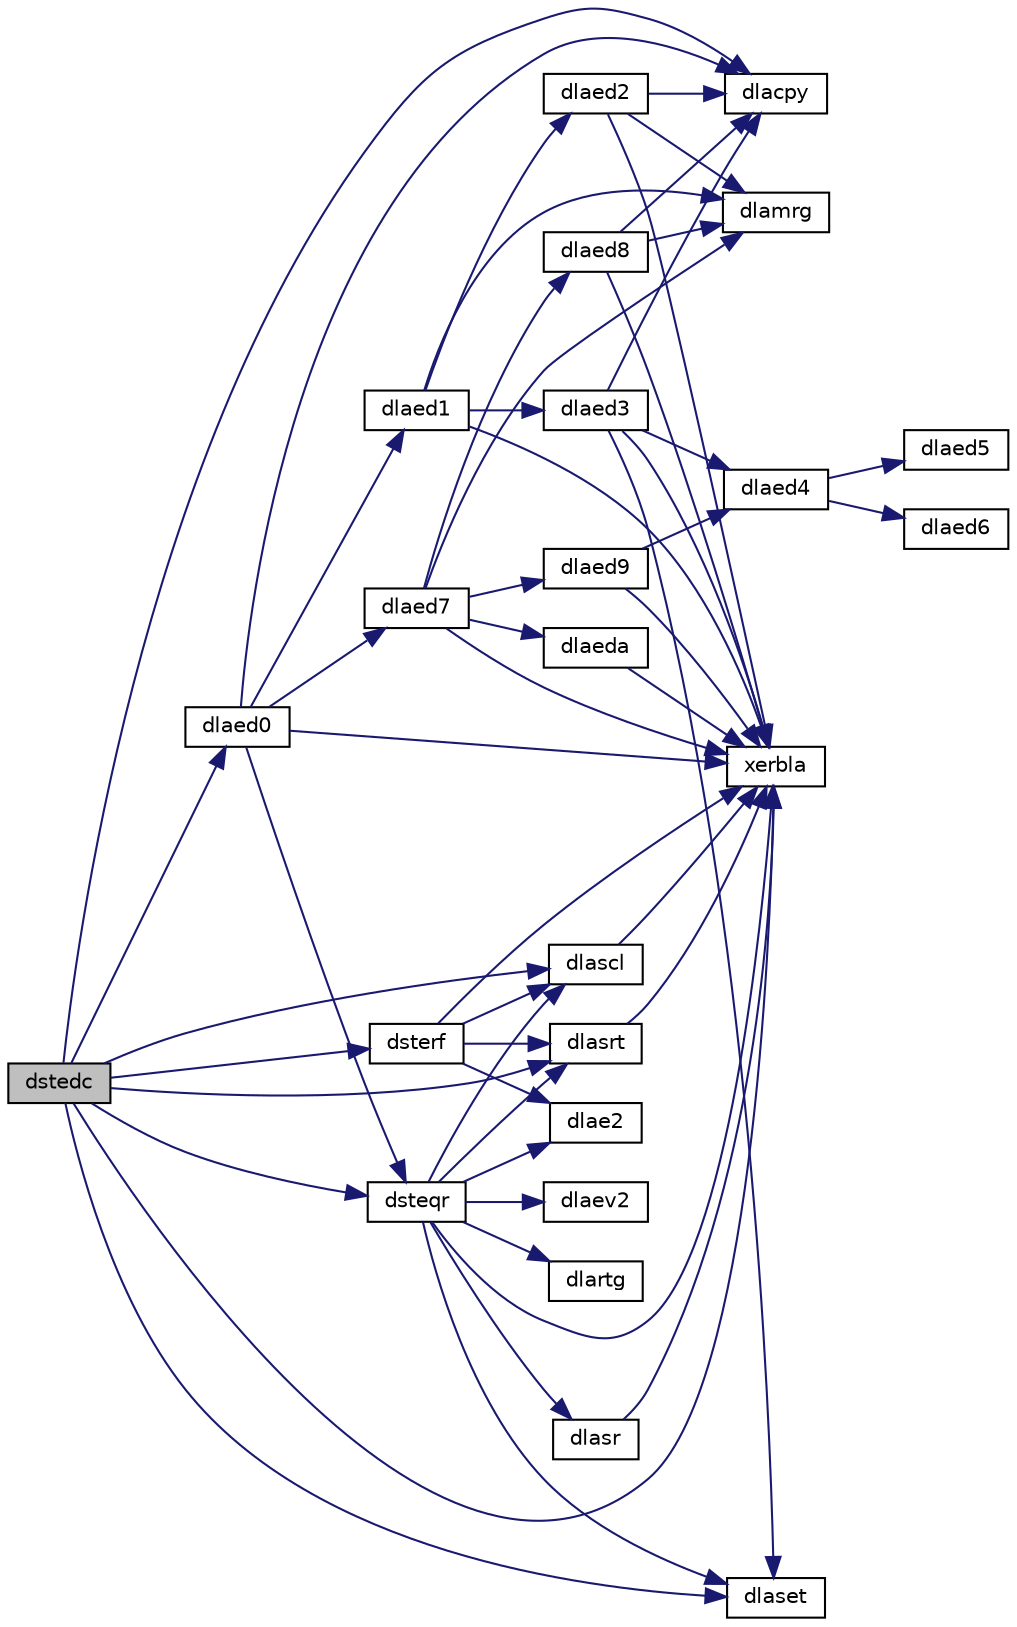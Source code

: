 digraph "dstedc"
{
 // LATEX_PDF_SIZE
  edge [fontname="Helvetica",fontsize="10",labelfontname="Helvetica",labelfontsize="10"];
  node [fontname="Helvetica",fontsize="10",shape=record];
  rankdir="LR";
  Node1 [label="dstedc",height=0.2,width=0.4,color="black", fillcolor="grey75", style="filled", fontcolor="black",tooltip="DSTEDC"];
  Node1 -> Node2 [color="midnightblue",fontsize="10",style="solid",fontname="Helvetica"];
  Node2 [label="dlacpy",height=0.2,width=0.4,color="black", fillcolor="white", style="filled",URL="$dlacpy_8f.html#a7eb8731ffab2734378157c40964bf788",tooltip="DLACPY copies all or part of one two-dimensional array to another."];
  Node1 -> Node3 [color="midnightblue",fontsize="10",style="solid",fontname="Helvetica"];
  Node3 [label="dlaed0",height=0.2,width=0.4,color="black", fillcolor="white", style="filled",URL="$dlaed0_8f.html#aaf02cbdb9b6c3828bc027948666dfe95",tooltip="DLAED0 used by DSTEDC. Computes all eigenvalues and corresponding eigenvectors of an unreduced symmet..."];
  Node3 -> Node2 [color="midnightblue",fontsize="10",style="solid",fontname="Helvetica"];
  Node3 -> Node4 [color="midnightblue",fontsize="10",style="solid",fontname="Helvetica"];
  Node4 [label="dlaed1",height=0.2,width=0.4,color="black", fillcolor="white", style="filled",URL="$dlaed1_8f.html#aa07a22e5884d5a910495ce005fa34361",tooltip="DLAED1 used by DSTEDC. Computes the updated eigensystem of a diagonal matrix after modification by a ..."];
  Node4 -> Node5 [color="midnightblue",fontsize="10",style="solid",fontname="Helvetica"];
  Node5 [label="dlaed2",height=0.2,width=0.4,color="black", fillcolor="white", style="filled",URL="$dlaed2_8f.html#ad1c4d41e8a1452c5ca54ff47ebd5e221",tooltip="DLAED2 used by DSTEDC. Merges eigenvalues and deflates secular equation. Used when the original matri..."];
  Node5 -> Node2 [color="midnightblue",fontsize="10",style="solid",fontname="Helvetica"];
  Node5 -> Node6 [color="midnightblue",fontsize="10",style="solid",fontname="Helvetica"];
  Node6 [label="dlamrg",height=0.2,width=0.4,color="black", fillcolor="white", style="filled",URL="$dlamrg_8f.html#a0344736c01a4b5e4c2e4d37f6729ce9e",tooltip="DLAMRG creates a permutation list to merge the entries of two independently sorted sets into a single..."];
  Node5 -> Node7 [color="midnightblue",fontsize="10",style="solid",fontname="Helvetica"];
  Node7 [label="xerbla",height=0.2,width=0.4,color="black", fillcolor="white", style="filled",URL="$xerbla_8f.html#a377ee61015baf8dea7770b3a404b1c07",tooltip="XERBLA"];
  Node4 -> Node8 [color="midnightblue",fontsize="10",style="solid",fontname="Helvetica"];
  Node8 [label="dlaed3",height=0.2,width=0.4,color="black", fillcolor="white", style="filled",URL="$dlaed3_8f.html#a0188d458557c1c63b33d78667f107df6",tooltip="DLAED3 used by DSTEDC. Finds the roots of the secular equation and updates the eigenvectors...."];
  Node8 -> Node2 [color="midnightblue",fontsize="10",style="solid",fontname="Helvetica"];
  Node8 -> Node9 [color="midnightblue",fontsize="10",style="solid",fontname="Helvetica"];
  Node9 [label="dlaed4",height=0.2,width=0.4,color="black", fillcolor="white", style="filled",URL="$dlaed4_8f.html#a3c4a943599132aea3ac964c08392853a",tooltip="DLAED4 used by DSTEDC. Finds a single root of the secular equation."];
  Node9 -> Node10 [color="midnightblue",fontsize="10",style="solid",fontname="Helvetica"];
  Node10 [label="dlaed5",height=0.2,width=0.4,color="black", fillcolor="white", style="filled",URL="$dlaed5_8f.html#ae5927d0d0d438b3bc90a0679eaafe747",tooltip="DLAED5 used by DSTEDC. Solves the 2-by-2 secular equation."];
  Node9 -> Node11 [color="midnightblue",fontsize="10",style="solid",fontname="Helvetica"];
  Node11 [label="dlaed6",height=0.2,width=0.4,color="black", fillcolor="white", style="filled",URL="$dlaed6_8f.html#a8016fde4c8a60d5e95e6e6c636ec4dc9",tooltip="DLAED6 used by DSTEDC. Computes one Newton step in solution of the secular equation."];
  Node8 -> Node12 [color="midnightblue",fontsize="10",style="solid",fontname="Helvetica"];
  Node12 [label="dlaset",height=0.2,width=0.4,color="black", fillcolor="white", style="filled",URL="$dlaset_8f.html#a89e332374c7cd87e5db54bfe21550bc3",tooltip="DLASET initializes the off-diagonal elements and the diagonal elements of a matrix to given values."];
  Node8 -> Node7 [color="midnightblue",fontsize="10",style="solid",fontname="Helvetica"];
  Node4 -> Node6 [color="midnightblue",fontsize="10",style="solid",fontname="Helvetica"];
  Node4 -> Node7 [color="midnightblue",fontsize="10",style="solid",fontname="Helvetica"];
  Node3 -> Node13 [color="midnightblue",fontsize="10",style="solid",fontname="Helvetica"];
  Node13 [label="dlaed7",height=0.2,width=0.4,color="black", fillcolor="white", style="filled",URL="$dlaed7_8f.html#aedf7938fc27fcf7276594eaa168b9dcd",tooltip="DLAED7 used by DSTEDC. Computes the updated eigensystem of a diagonal matrix after modification by a ..."];
  Node13 -> Node14 [color="midnightblue",fontsize="10",style="solid",fontname="Helvetica"];
  Node14 [label="dlaed8",height=0.2,width=0.4,color="black", fillcolor="white", style="filled",URL="$dlaed8_8f.html#aa56c1539ba741f743024f3f7f1ad6998",tooltip="DLAED8 used by DSTEDC. Merges eigenvalues and deflates secular equation. Used when the original matri..."];
  Node14 -> Node2 [color="midnightblue",fontsize="10",style="solid",fontname="Helvetica"];
  Node14 -> Node6 [color="midnightblue",fontsize="10",style="solid",fontname="Helvetica"];
  Node14 -> Node7 [color="midnightblue",fontsize="10",style="solid",fontname="Helvetica"];
  Node13 -> Node15 [color="midnightblue",fontsize="10",style="solid",fontname="Helvetica"];
  Node15 [label="dlaed9",height=0.2,width=0.4,color="black", fillcolor="white", style="filled",URL="$dlaed9_8f.html#a30fd79c73c45b69cfb21b3cdb5312415",tooltip="DLAED9 used by DSTEDC. Finds the roots of the secular equation and updates the eigenvectors...."];
  Node15 -> Node9 [color="midnightblue",fontsize="10",style="solid",fontname="Helvetica"];
  Node15 -> Node7 [color="midnightblue",fontsize="10",style="solid",fontname="Helvetica"];
  Node13 -> Node16 [color="midnightblue",fontsize="10",style="solid",fontname="Helvetica"];
  Node16 [label="dlaeda",height=0.2,width=0.4,color="black", fillcolor="white", style="filled",URL="$dlaeda_8f.html#a2e9c705677688bcd3e804db194dfcfd7",tooltip="DLAEDA used by DSTEDC. Computes the Z vector determining the rank-one modification of the diagonal ma..."];
  Node16 -> Node7 [color="midnightblue",fontsize="10",style="solid",fontname="Helvetica"];
  Node13 -> Node6 [color="midnightblue",fontsize="10",style="solid",fontname="Helvetica"];
  Node13 -> Node7 [color="midnightblue",fontsize="10",style="solid",fontname="Helvetica"];
  Node3 -> Node17 [color="midnightblue",fontsize="10",style="solid",fontname="Helvetica"];
  Node17 [label="dsteqr",height=0.2,width=0.4,color="black", fillcolor="white", style="filled",URL="$dsteqr_8f.html#a47fe470e7a882c58d4cc49e2c6cb7c70",tooltip="DSTEQR"];
  Node17 -> Node18 [color="midnightblue",fontsize="10",style="solid",fontname="Helvetica"];
  Node18 [label="dlae2",height=0.2,width=0.4,color="black", fillcolor="white", style="filled",URL="$dlae2_8f.html#a8a36d905c1c66d345f791b91254da0ae",tooltip="DLAE2 computes the eigenvalues of a 2-by-2 symmetric matrix."];
  Node17 -> Node19 [color="midnightblue",fontsize="10",style="solid",fontname="Helvetica"];
  Node19 [label="dlaev2",height=0.2,width=0.4,color="black", fillcolor="white", style="filled",URL="$dlaev2_8f.html#a404759a75990a78660c741b3448b27e8",tooltip="DLAEV2 computes the eigenvalues and eigenvectors of a 2-by-2 symmetric/Hermitian matrix."];
  Node17 -> Node20 [color="midnightblue",fontsize="10",style="solid",fontname="Helvetica"];
  Node20 [label="dlartg",height=0.2,width=0.4,color="black", fillcolor="white", style="filled",URL="$dlartg_8f90.html#a86f8f877eaea0386cdc2c3c175d9ea88",tooltip="DLARTG generates a plane rotation with real cosine and real sine."];
  Node17 -> Node21 [color="midnightblue",fontsize="10",style="solid",fontname="Helvetica"];
  Node21 [label="dlascl",height=0.2,width=0.4,color="black", fillcolor="white", style="filled",URL="$dlascl_8f.html#a7bce4c35ec5a86ee0bfdd15c476d99c8",tooltip="DLASCL multiplies a general rectangular matrix by a real scalar defined as cto/cfrom."];
  Node21 -> Node7 [color="midnightblue",fontsize="10",style="solid",fontname="Helvetica"];
  Node17 -> Node12 [color="midnightblue",fontsize="10",style="solid",fontname="Helvetica"];
  Node17 -> Node22 [color="midnightblue",fontsize="10",style="solid",fontname="Helvetica"];
  Node22 [label="dlasr",height=0.2,width=0.4,color="black", fillcolor="white", style="filled",URL="$dlasr_8f.html#aa0a984d2062d62286a7a78ed3ba06fda",tooltip="DLASR applies a sequence of plane rotations to a general rectangular matrix."];
  Node22 -> Node7 [color="midnightblue",fontsize="10",style="solid",fontname="Helvetica"];
  Node17 -> Node23 [color="midnightblue",fontsize="10",style="solid",fontname="Helvetica"];
  Node23 [label="dlasrt",height=0.2,width=0.4,color="black", fillcolor="white", style="filled",URL="$dlasrt_8f.html#a88a9fb57b6459176b68f21720d3d2ad2",tooltip="DLASRT sorts numbers in increasing or decreasing order."];
  Node23 -> Node7 [color="midnightblue",fontsize="10",style="solid",fontname="Helvetica"];
  Node17 -> Node7 [color="midnightblue",fontsize="10",style="solid",fontname="Helvetica"];
  Node3 -> Node7 [color="midnightblue",fontsize="10",style="solid",fontname="Helvetica"];
  Node1 -> Node21 [color="midnightblue",fontsize="10",style="solid",fontname="Helvetica"];
  Node1 -> Node12 [color="midnightblue",fontsize="10",style="solid",fontname="Helvetica"];
  Node1 -> Node23 [color="midnightblue",fontsize="10",style="solid",fontname="Helvetica"];
  Node1 -> Node17 [color="midnightblue",fontsize="10",style="solid",fontname="Helvetica"];
  Node1 -> Node24 [color="midnightblue",fontsize="10",style="solid",fontname="Helvetica"];
  Node24 [label="dsterf",height=0.2,width=0.4,color="black", fillcolor="white", style="filled",URL="$dsterf_8f.html#af0616552c11358ae8298d0ac18ac023c",tooltip="DSTERF"];
  Node24 -> Node18 [color="midnightblue",fontsize="10",style="solid",fontname="Helvetica"];
  Node24 -> Node21 [color="midnightblue",fontsize="10",style="solid",fontname="Helvetica"];
  Node24 -> Node23 [color="midnightblue",fontsize="10",style="solid",fontname="Helvetica"];
  Node24 -> Node7 [color="midnightblue",fontsize="10",style="solid",fontname="Helvetica"];
  Node1 -> Node7 [color="midnightblue",fontsize="10",style="solid",fontname="Helvetica"];
}
